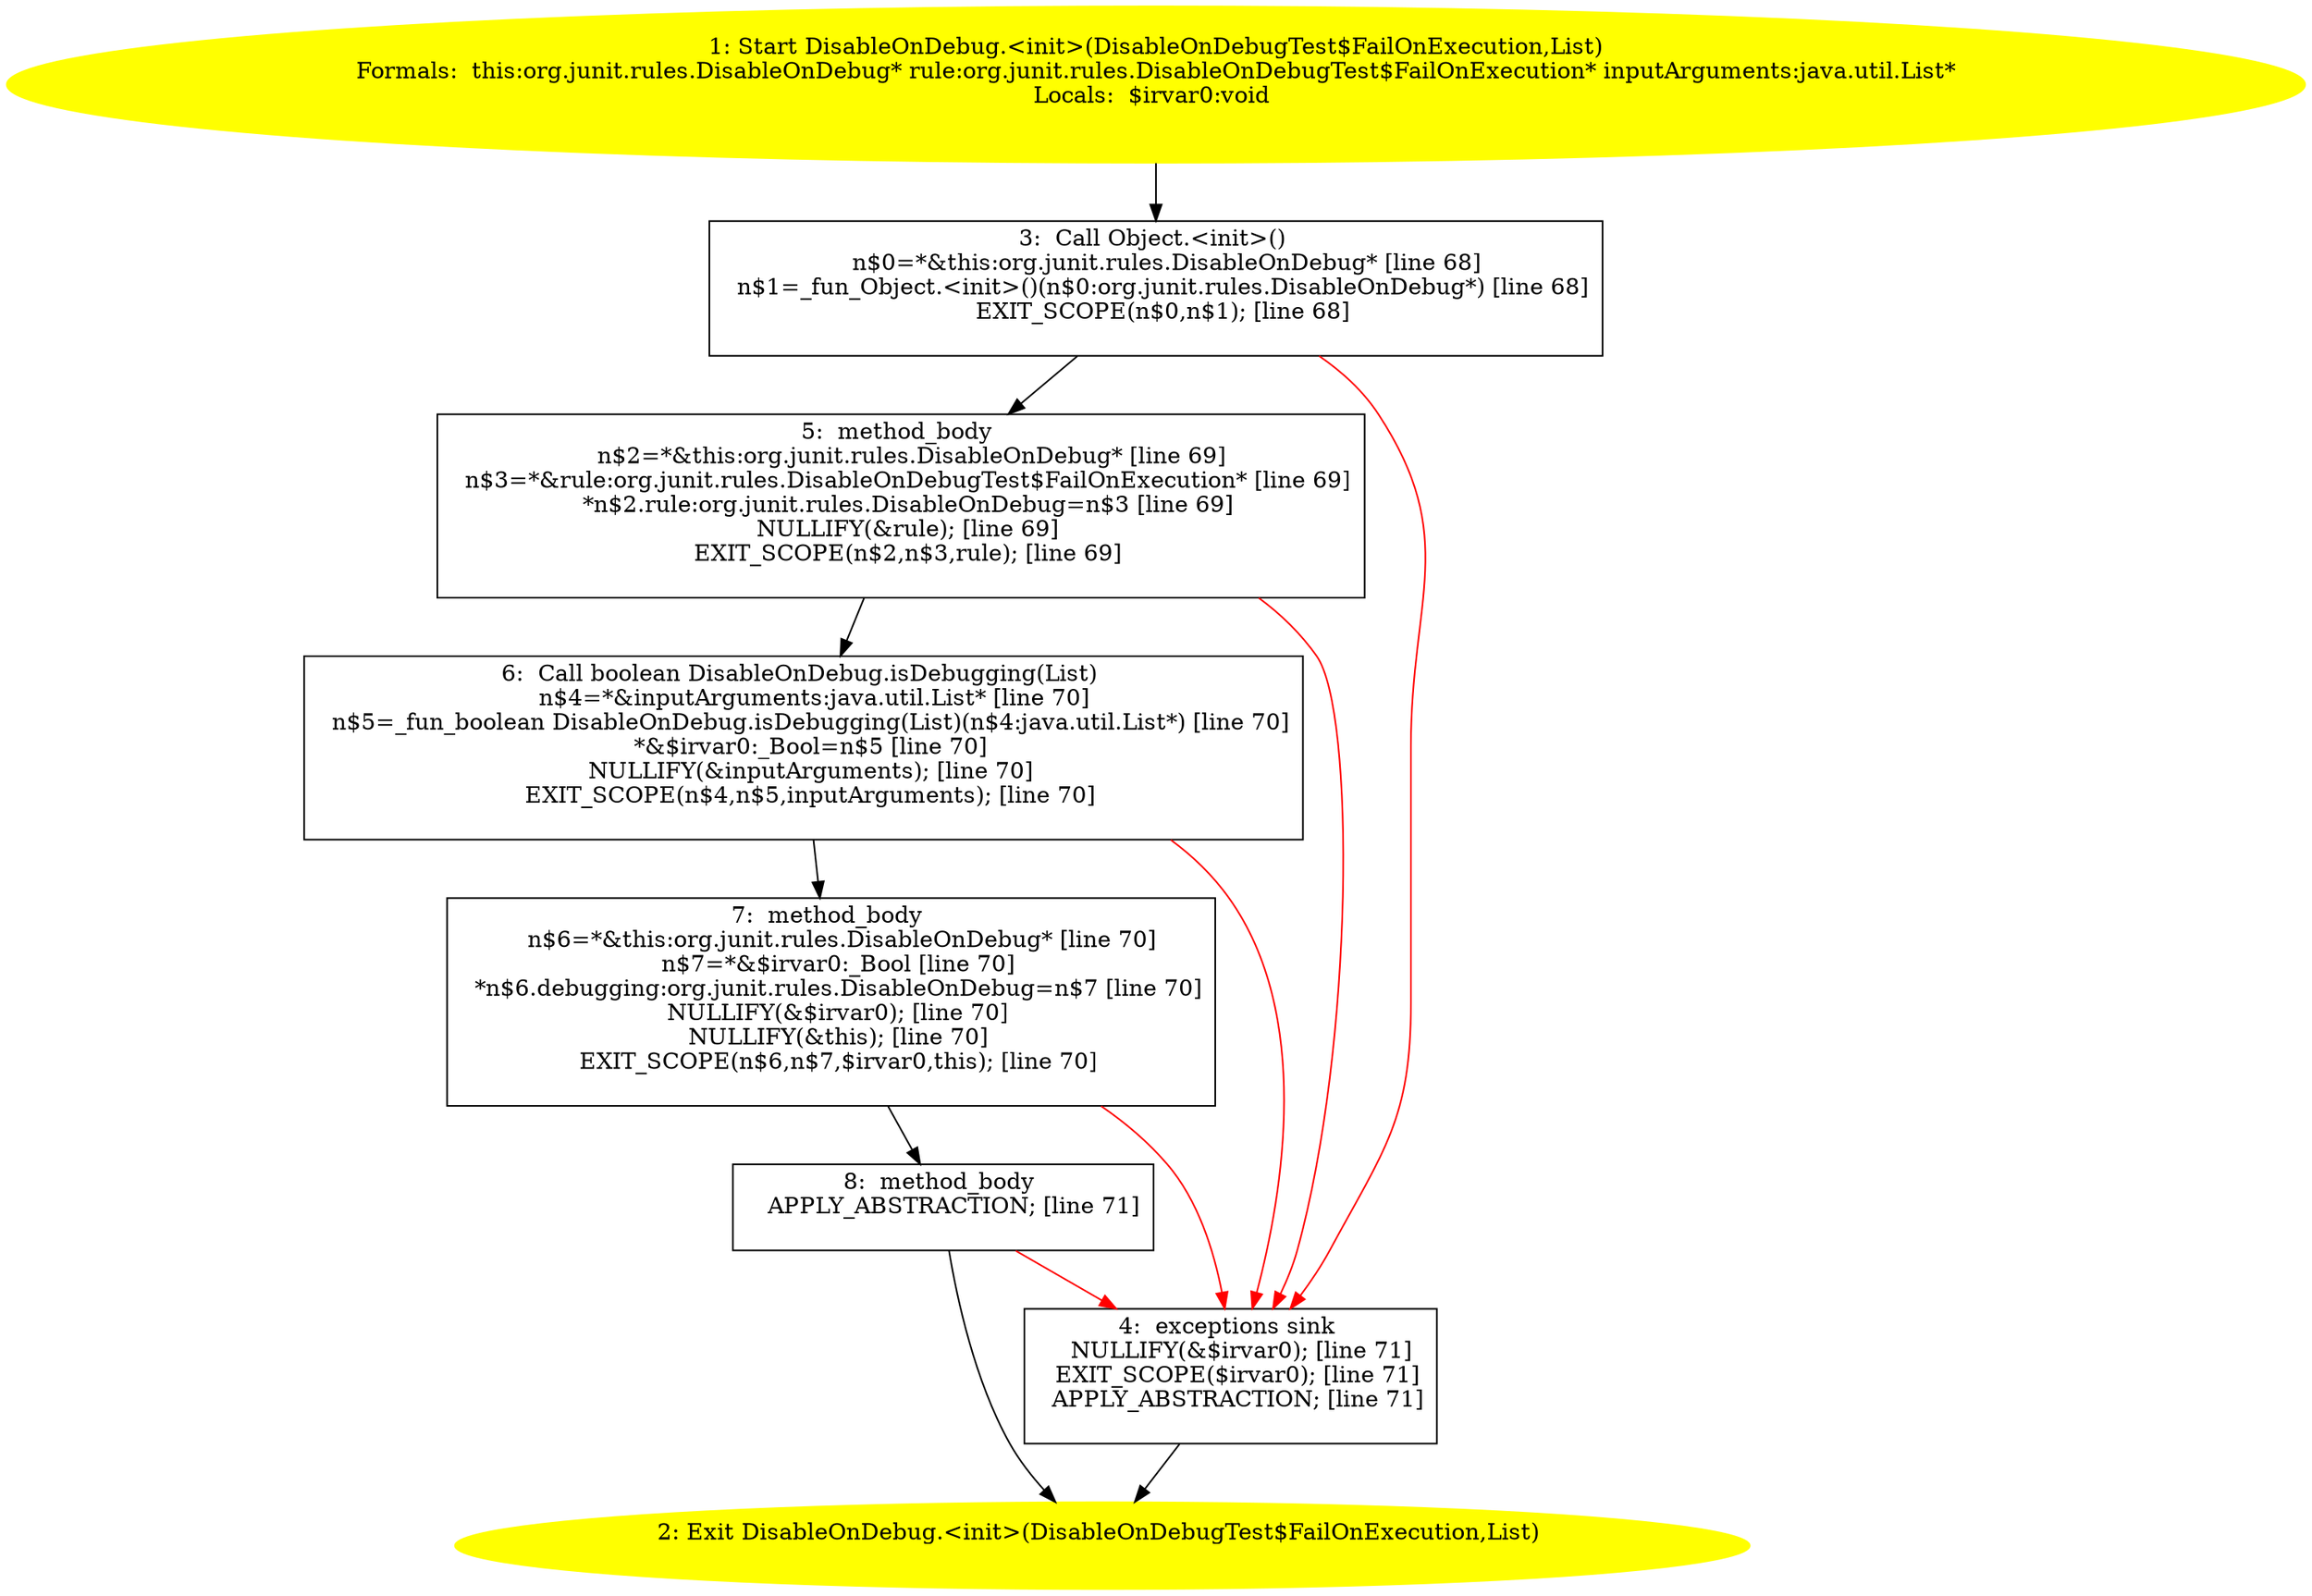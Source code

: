 /* @generated */
digraph cfg {
"org.junit.rules.DisableOnDebug.<init>(org.junit.rules.DisableOnDebugTest$FailOnExecution,java.util.L.3feea80b6f3feb92d9eebee678153915_1" [label="1: Start DisableOnDebug.<init>(DisableOnDebugTest$FailOnExecution,List)\nFormals:  this:org.junit.rules.DisableOnDebug* rule:org.junit.rules.DisableOnDebugTest$FailOnExecution* inputArguments:java.util.List*\nLocals:  $irvar0:void \n  " color=yellow style=filled]
	

	 "org.junit.rules.DisableOnDebug.<init>(org.junit.rules.DisableOnDebugTest$FailOnExecution,java.util.L.3feea80b6f3feb92d9eebee678153915_1" -> "org.junit.rules.DisableOnDebug.<init>(org.junit.rules.DisableOnDebugTest$FailOnExecution,java.util.L.3feea80b6f3feb92d9eebee678153915_3" ;
"org.junit.rules.DisableOnDebug.<init>(org.junit.rules.DisableOnDebugTest$FailOnExecution,java.util.L.3feea80b6f3feb92d9eebee678153915_2" [label="2: Exit DisableOnDebug.<init>(DisableOnDebugTest$FailOnExecution,List) \n  " color=yellow style=filled]
	

"org.junit.rules.DisableOnDebug.<init>(org.junit.rules.DisableOnDebugTest$FailOnExecution,java.util.L.3feea80b6f3feb92d9eebee678153915_3" [label="3:  Call Object.<init>() \n   n$0=*&this:org.junit.rules.DisableOnDebug* [line 68]\n  n$1=_fun_Object.<init>()(n$0:org.junit.rules.DisableOnDebug*) [line 68]\n  EXIT_SCOPE(n$0,n$1); [line 68]\n " shape="box"]
	

	 "org.junit.rules.DisableOnDebug.<init>(org.junit.rules.DisableOnDebugTest$FailOnExecution,java.util.L.3feea80b6f3feb92d9eebee678153915_3" -> "org.junit.rules.DisableOnDebug.<init>(org.junit.rules.DisableOnDebugTest$FailOnExecution,java.util.L.3feea80b6f3feb92d9eebee678153915_5" ;
	 "org.junit.rules.DisableOnDebug.<init>(org.junit.rules.DisableOnDebugTest$FailOnExecution,java.util.L.3feea80b6f3feb92d9eebee678153915_3" -> "org.junit.rules.DisableOnDebug.<init>(org.junit.rules.DisableOnDebugTest$FailOnExecution,java.util.L.3feea80b6f3feb92d9eebee678153915_4" [color="red" ];
"org.junit.rules.DisableOnDebug.<init>(org.junit.rules.DisableOnDebugTest$FailOnExecution,java.util.L.3feea80b6f3feb92d9eebee678153915_4" [label="4:  exceptions sink \n   NULLIFY(&$irvar0); [line 71]\n  EXIT_SCOPE($irvar0); [line 71]\n  APPLY_ABSTRACTION; [line 71]\n " shape="box"]
	

	 "org.junit.rules.DisableOnDebug.<init>(org.junit.rules.DisableOnDebugTest$FailOnExecution,java.util.L.3feea80b6f3feb92d9eebee678153915_4" -> "org.junit.rules.DisableOnDebug.<init>(org.junit.rules.DisableOnDebugTest$FailOnExecution,java.util.L.3feea80b6f3feb92d9eebee678153915_2" ;
"org.junit.rules.DisableOnDebug.<init>(org.junit.rules.DisableOnDebugTest$FailOnExecution,java.util.L.3feea80b6f3feb92d9eebee678153915_5" [label="5:  method_body \n   n$2=*&this:org.junit.rules.DisableOnDebug* [line 69]\n  n$3=*&rule:org.junit.rules.DisableOnDebugTest$FailOnExecution* [line 69]\n  *n$2.rule:org.junit.rules.DisableOnDebug=n$3 [line 69]\n  NULLIFY(&rule); [line 69]\n  EXIT_SCOPE(n$2,n$3,rule); [line 69]\n " shape="box"]
	

	 "org.junit.rules.DisableOnDebug.<init>(org.junit.rules.DisableOnDebugTest$FailOnExecution,java.util.L.3feea80b6f3feb92d9eebee678153915_5" -> "org.junit.rules.DisableOnDebug.<init>(org.junit.rules.DisableOnDebugTest$FailOnExecution,java.util.L.3feea80b6f3feb92d9eebee678153915_6" ;
	 "org.junit.rules.DisableOnDebug.<init>(org.junit.rules.DisableOnDebugTest$FailOnExecution,java.util.L.3feea80b6f3feb92d9eebee678153915_5" -> "org.junit.rules.DisableOnDebug.<init>(org.junit.rules.DisableOnDebugTest$FailOnExecution,java.util.L.3feea80b6f3feb92d9eebee678153915_4" [color="red" ];
"org.junit.rules.DisableOnDebug.<init>(org.junit.rules.DisableOnDebugTest$FailOnExecution,java.util.L.3feea80b6f3feb92d9eebee678153915_6" [label="6:  Call boolean DisableOnDebug.isDebugging(List) \n   n$4=*&inputArguments:java.util.List* [line 70]\n  n$5=_fun_boolean DisableOnDebug.isDebugging(List)(n$4:java.util.List*) [line 70]\n  *&$irvar0:_Bool=n$5 [line 70]\n  NULLIFY(&inputArguments); [line 70]\n  EXIT_SCOPE(n$4,n$5,inputArguments); [line 70]\n " shape="box"]
	

	 "org.junit.rules.DisableOnDebug.<init>(org.junit.rules.DisableOnDebugTest$FailOnExecution,java.util.L.3feea80b6f3feb92d9eebee678153915_6" -> "org.junit.rules.DisableOnDebug.<init>(org.junit.rules.DisableOnDebugTest$FailOnExecution,java.util.L.3feea80b6f3feb92d9eebee678153915_7" ;
	 "org.junit.rules.DisableOnDebug.<init>(org.junit.rules.DisableOnDebugTest$FailOnExecution,java.util.L.3feea80b6f3feb92d9eebee678153915_6" -> "org.junit.rules.DisableOnDebug.<init>(org.junit.rules.DisableOnDebugTest$FailOnExecution,java.util.L.3feea80b6f3feb92d9eebee678153915_4" [color="red" ];
"org.junit.rules.DisableOnDebug.<init>(org.junit.rules.DisableOnDebugTest$FailOnExecution,java.util.L.3feea80b6f3feb92d9eebee678153915_7" [label="7:  method_body \n   n$6=*&this:org.junit.rules.DisableOnDebug* [line 70]\n  n$7=*&$irvar0:_Bool [line 70]\n  *n$6.debugging:org.junit.rules.DisableOnDebug=n$7 [line 70]\n  NULLIFY(&$irvar0); [line 70]\n  NULLIFY(&this); [line 70]\n  EXIT_SCOPE(n$6,n$7,$irvar0,this); [line 70]\n " shape="box"]
	

	 "org.junit.rules.DisableOnDebug.<init>(org.junit.rules.DisableOnDebugTest$FailOnExecution,java.util.L.3feea80b6f3feb92d9eebee678153915_7" -> "org.junit.rules.DisableOnDebug.<init>(org.junit.rules.DisableOnDebugTest$FailOnExecution,java.util.L.3feea80b6f3feb92d9eebee678153915_8" ;
	 "org.junit.rules.DisableOnDebug.<init>(org.junit.rules.DisableOnDebugTest$FailOnExecution,java.util.L.3feea80b6f3feb92d9eebee678153915_7" -> "org.junit.rules.DisableOnDebug.<init>(org.junit.rules.DisableOnDebugTest$FailOnExecution,java.util.L.3feea80b6f3feb92d9eebee678153915_4" [color="red" ];
"org.junit.rules.DisableOnDebug.<init>(org.junit.rules.DisableOnDebugTest$FailOnExecution,java.util.L.3feea80b6f3feb92d9eebee678153915_8" [label="8:  method_body \n   APPLY_ABSTRACTION; [line 71]\n " shape="box"]
	

	 "org.junit.rules.DisableOnDebug.<init>(org.junit.rules.DisableOnDebugTest$FailOnExecution,java.util.L.3feea80b6f3feb92d9eebee678153915_8" -> "org.junit.rules.DisableOnDebug.<init>(org.junit.rules.DisableOnDebugTest$FailOnExecution,java.util.L.3feea80b6f3feb92d9eebee678153915_2" ;
	 "org.junit.rules.DisableOnDebug.<init>(org.junit.rules.DisableOnDebugTest$FailOnExecution,java.util.L.3feea80b6f3feb92d9eebee678153915_8" -> "org.junit.rules.DisableOnDebug.<init>(org.junit.rules.DisableOnDebugTest$FailOnExecution,java.util.L.3feea80b6f3feb92d9eebee678153915_4" [color="red" ];
}
